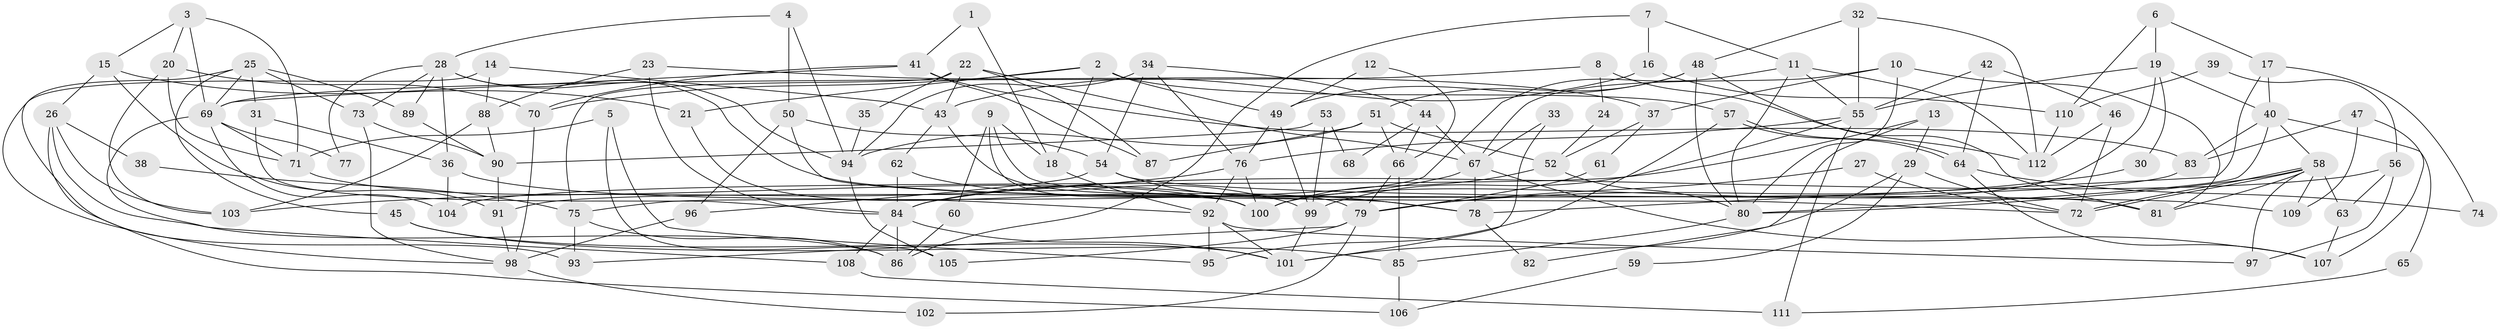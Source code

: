 // coarse degree distribution, {4: 0.2222222222222222, 6: 0.1111111111111111, 7: 0.13333333333333333, 3: 0.15555555555555556, 5: 0.08888888888888889, 10: 0.044444444444444446, 8: 0.1111111111111111, 9: 0.08888888888888889, 11: 0.022222222222222223, 2: 0.022222222222222223}
// Generated by graph-tools (version 1.1) at 2025/37/03/04/25 23:37:11]
// undirected, 112 vertices, 224 edges
graph export_dot {
  node [color=gray90,style=filled];
  1;
  2;
  3;
  4;
  5;
  6;
  7;
  8;
  9;
  10;
  11;
  12;
  13;
  14;
  15;
  16;
  17;
  18;
  19;
  20;
  21;
  22;
  23;
  24;
  25;
  26;
  27;
  28;
  29;
  30;
  31;
  32;
  33;
  34;
  35;
  36;
  37;
  38;
  39;
  40;
  41;
  42;
  43;
  44;
  45;
  46;
  47;
  48;
  49;
  50;
  51;
  52;
  53;
  54;
  55;
  56;
  57;
  58;
  59;
  60;
  61;
  62;
  63;
  64;
  65;
  66;
  67;
  68;
  69;
  70;
  71;
  72;
  73;
  74;
  75;
  76;
  77;
  78;
  79;
  80;
  81;
  82;
  83;
  84;
  85;
  86;
  87;
  88;
  89;
  90;
  91;
  92;
  93;
  94;
  95;
  96;
  97;
  98;
  99;
  100;
  101;
  102;
  103;
  104;
  105;
  106;
  107;
  108;
  109;
  110;
  111;
  112;
  1 -- 18;
  1 -- 41;
  2 -- 70;
  2 -- 49;
  2 -- 18;
  2 -- 21;
  2 -- 57;
  3 -- 20;
  3 -- 15;
  3 -- 69;
  3 -- 71;
  4 -- 94;
  4 -- 28;
  4 -- 50;
  5 -- 71;
  5 -- 95;
  5 -- 105;
  6 -- 19;
  6 -- 17;
  6 -- 110;
  7 -- 11;
  7 -- 86;
  7 -- 16;
  8 -- 69;
  8 -- 112;
  8 -- 24;
  9 -- 18;
  9 -- 100;
  9 -- 60;
  9 -- 78;
  10 -- 80;
  10 -- 67;
  10 -- 37;
  10 -- 81;
  11 -- 55;
  11 -- 80;
  11 -- 75;
  11 -- 112;
  12 -- 66;
  12 -- 49;
  13 -- 29;
  13 -- 104;
  13 -- 82;
  14 -- 98;
  14 -- 88;
  14 -- 43;
  15 -- 21;
  15 -- 26;
  15 -- 91;
  16 -- 110;
  16 -- 43;
  17 -- 40;
  17 -- 78;
  17 -- 74;
  18 -- 92;
  19 -- 55;
  19 -- 40;
  19 -- 30;
  19 -- 100;
  20 -- 71;
  20 -- 70;
  20 -- 103;
  21 -- 100;
  22 -- 43;
  22 -- 87;
  22 -- 35;
  22 -- 67;
  22 -- 75;
  23 -- 37;
  23 -- 88;
  23 -- 84;
  24 -- 52;
  25 -- 93;
  25 -- 89;
  25 -- 31;
  25 -- 45;
  25 -- 69;
  25 -- 73;
  26 -- 86;
  26 -- 103;
  26 -- 38;
  26 -- 106;
  27 -- 79;
  27 -- 72;
  28 -- 36;
  28 -- 94;
  28 -- 73;
  28 -- 77;
  28 -- 81;
  28 -- 89;
  29 -- 101;
  29 -- 72;
  29 -- 59;
  30 -- 79;
  31 -- 84;
  31 -- 36;
  32 -- 112;
  32 -- 55;
  32 -- 48;
  33 -- 67;
  33 -- 101;
  34 -- 76;
  34 -- 94;
  34 -- 44;
  34 -- 54;
  35 -- 94;
  36 -- 92;
  36 -- 104;
  37 -- 52;
  37 -- 61;
  38 -- 75;
  39 -- 56;
  39 -- 110;
  40 -- 80;
  40 -- 58;
  40 -- 65;
  40 -- 83;
  41 -- 83;
  41 -- 69;
  41 -- 70;
  41 -- 87;
  42 -- 55;
  42 -- 64;
  42 -- 46;
  43 -- 62;
  43 -- 79;
  44 -- 66;
  44 -- 67;
  44 -- 68;
  45 -- 101;
  45 -- 85;
  46 -- 72;
  46 -- 112;
  47 -- 83;
  47 -- 109;
  47 -- 107;
  48 -- 81;
  48 -- 49;
  48 -- 51;
  48 -- 80;
  49 -- 76;
  49 -- 99;
  50 -- 54;
  50 -- 72;
  50 -- 96;
  51 -- 52;
  51 -- 66;
  51 -- 87;
  51 -- 94;
  52 -- 100;
  52 -- 80;
  53 -- 99;
  53 -- 90;
  53 -- 68;
  54 -- 78;
  54 -- 96;
  54 -- 109;
  55 -- 99;
  55 -- 76;
  55 -- 111;
  56 -- 84;
  56 -- 63;
  56 -- 97;
  57 -- 64;
  57 -- 64;
  57 -- 95;
  58 -- 81;
  58 -- 72;
  58 -- 72;
  58 -- 63;
  58 -- 80;
  58 -- 97;
  58 -- 109;
  59 -- 106;
  60 -- 86;
  61 -- 79;
  62 -- 84;
  62 -- 99;
  63 -- 107;
  64 -- 107;
  64 -- 74;
  65 -- 111;
  66 -- 85;
  66 -- 79;
  67 -- 78;
  67 -- 84;
  67 -- 107;
  69 -- 71;
  69 -- 77;
  69 -- 104;
  69 -- 108;
  70 -- 98;
  71 -- 100;
  73 -- 90;
  73 -- 98;
  75 -- 86;
  75 -- 93;
  76 -- 100;
  76 -- 92;
  76 -- 103;
  78 -- 82;
  79 -- 93;
  79 -- 102;
  79 -- 105;
  80 -- 85;
  83 -- 91;
  84 -- 86;
  84 -- 101;
  84 -- 108;
  85 -- 106;
  88 -- 103;
  88 -- 90;
  89 -- 90;
  90 -- 91;
  91 -- 98;
  92 -- 101;
  92 -- 97;
  92 -- 95;
  94 -- 105;
  96 -- 98;
  98 -- 102;
  99 -- 101;
  108 -- 111;
  110 -- 112;
}
